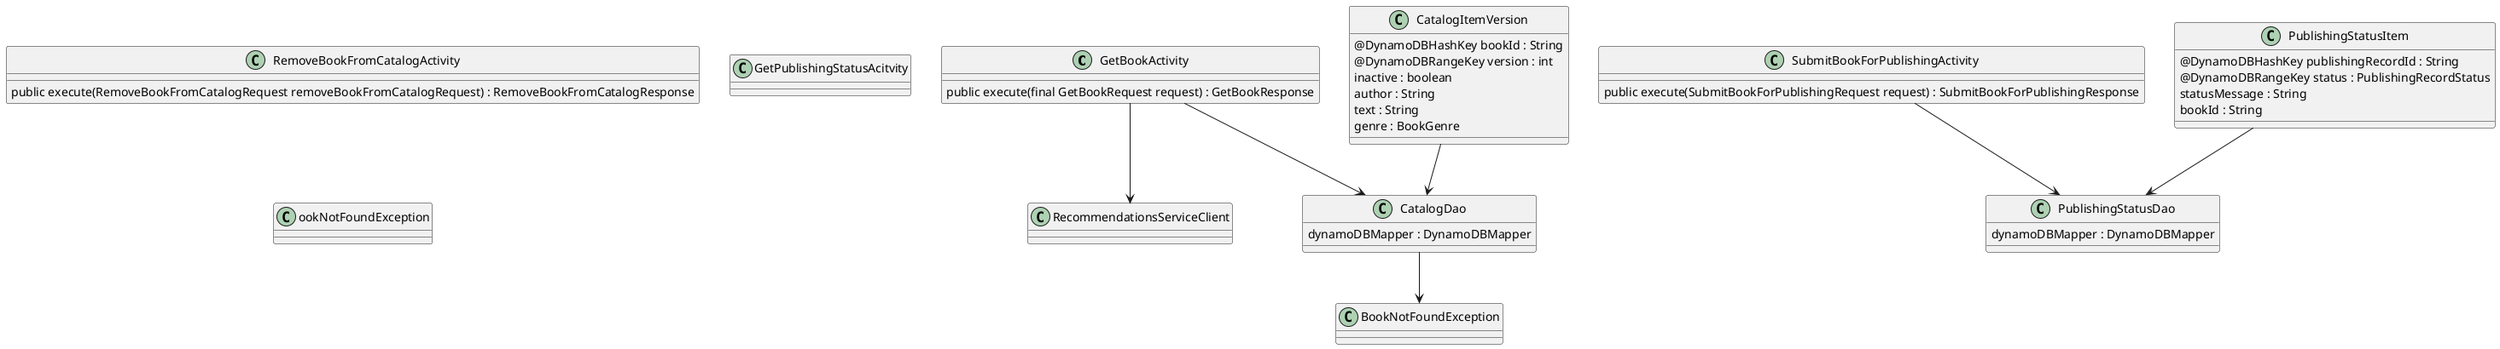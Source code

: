 @startuml

class GetBookActivity {
public execute(final GetBookRequest request) : GetBookResponse
}
class RemoveBookFromCatalogActivity {
 public execute(RemoveBookFromCatalogRequest removeBookFromCatalogRequest) : RemoveBookFromCatalogResponse
}
class SubmitBookForPublishingActivity {
public execute(SubmitBookForPublishingRequest request) : SubmitBookForPublishingResponse
}
class RecommendationsServiceClient
class GetPublishingStatusAcitvity
class BookNotFoundException
class CatalogItemVersion {
        @DynamoDBHashKey bookId : String
        @DynamoDBRangeKey version : int
        inactive : boolean
        author : String
        text : String
        genre : BookGenre
}
class PublishingStatusItem {
        @DynamoDBHashKey publishingRecordId : String
        @DynamoDBRangeKey status : PublishingRecordStatus
        statusMessage : String
        bookId : String
}
class CatalogDao {
        dynamoDBMapper : DynamoDBMapper
}
class PublishingStatusDao {
        dynamoDBMapper : DynamoDBMapper
}
class ookNotFoundException

GetBookActivity --> CatalogDao
GetBookActivity --> RecommendationsServiceClient
SubmitBookForPublishingActivity --> PublishingStatusDao

CatalogItemVersion --> CatalogDao
PublishingStatusItem --> PublishingStatusDao
CatalogDao --> BookNotFoundException
@enduml
